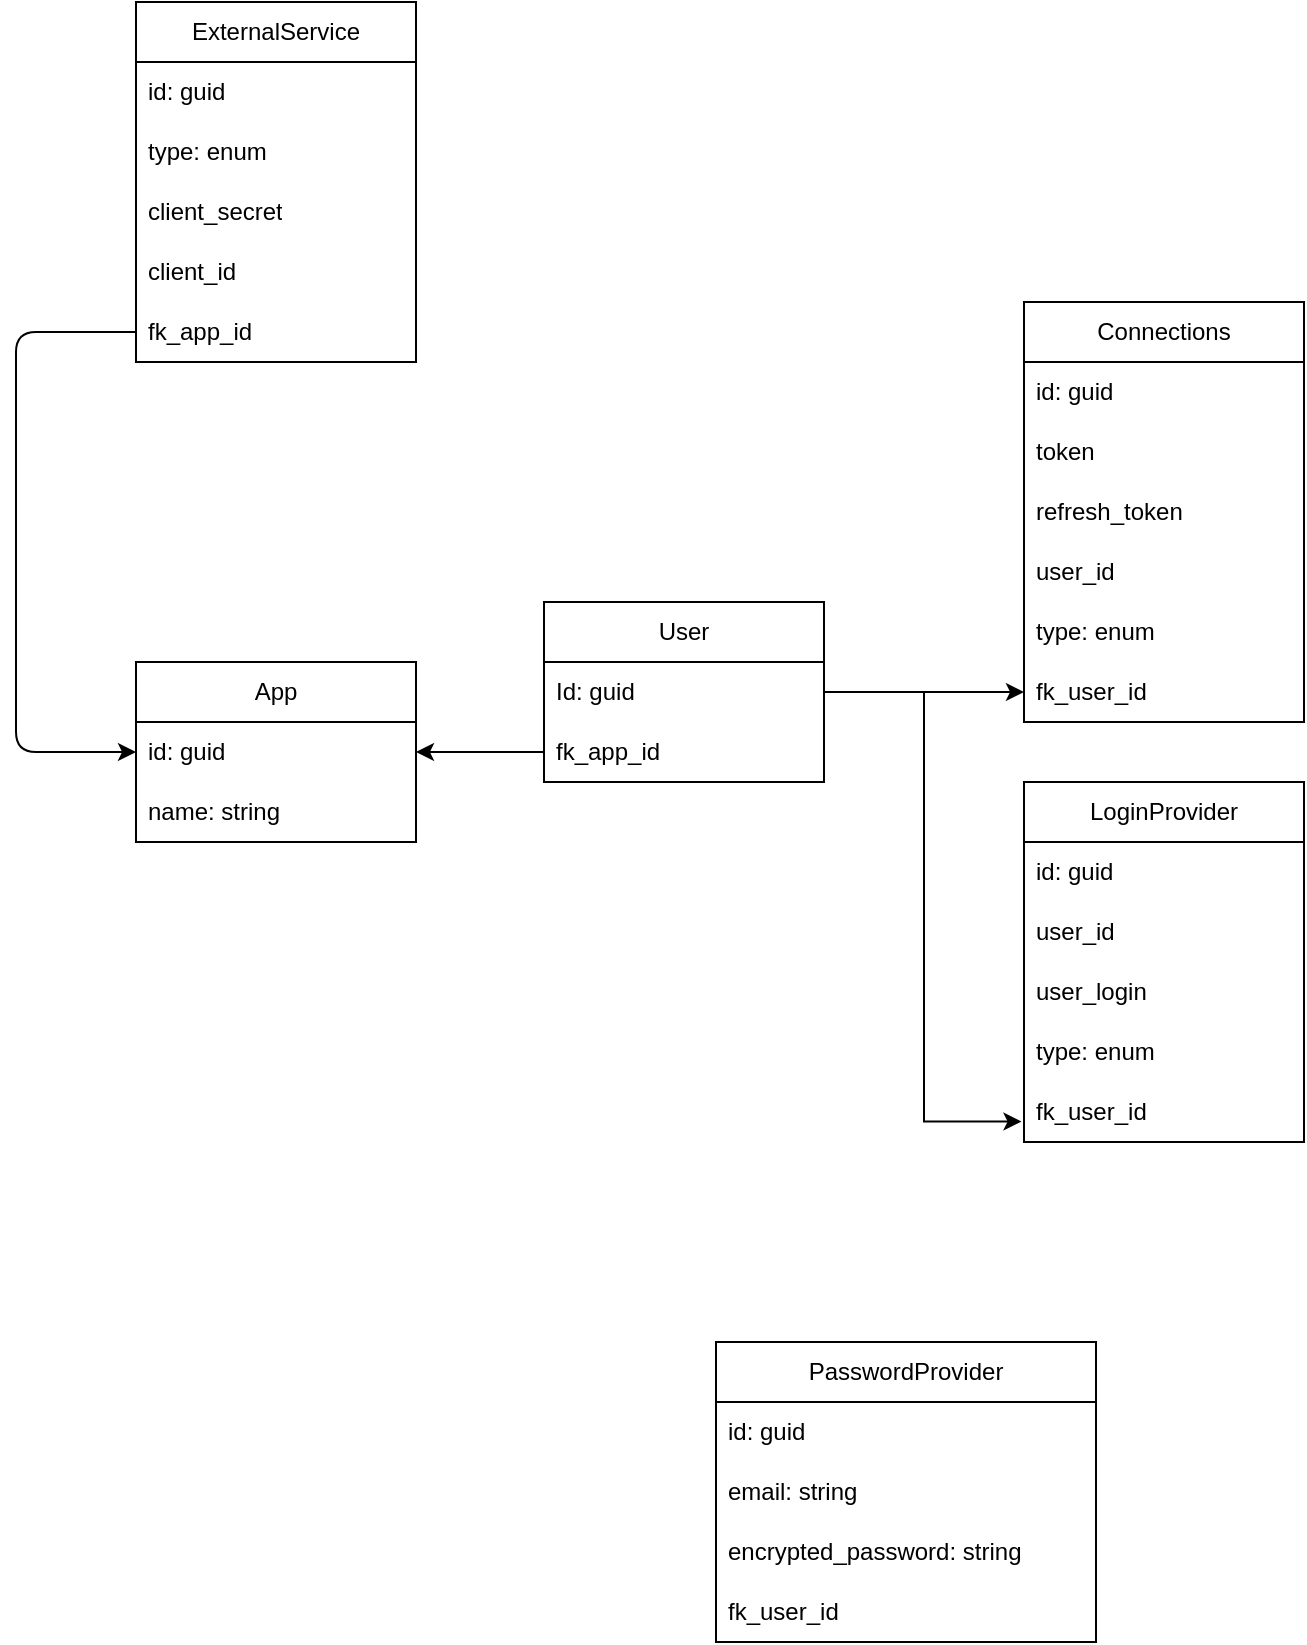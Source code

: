 <mxfile>
    <diagram name="Page-1" id="6fOfa3WoO40T1p2lzRvf">
        <mxGraphModel dx="332" dy="873" grid="1" gridSize="10" guides="1" tooltips="1" connect="1" arrows="1" fold="1" page="1" pageScale="1" pageWidth="827" pageHeight="1169" math="0" shadow="0">
            <root>
                <mxCell id="0"/>
                <mxCell id="1" parent="0"/>
                <mxCell id="CbRgzk-EoUFAEIJ2hbl8-1" value="User" style="swimlane;fontStyle=0;childLayout=stackLayout;horizontal=1;startSize=30;horizontalStack=0;resizeParent=1;resizeParentMax=0;resizeLast=0;collapsible=1;marginBottom=0;whiteSpace=wrap;html=1;" parent="1" vertex="1">
                    <mxGeometry x="354" y="340" width="140" height="90" as="geometry"/>
                </mxCell>
                <mxCell id="CbRgzk-EoUFAEIJ2hbl8-2" value="Id: guid" style="text;strokeColor=none;fillColor=none;align=left;verticalAlign=middle;spacingLeft=4;spacingRight=4;overflow=hidden;points=[[0,0.5],[1,0.5]];portConstraint=eastwest;rotatable=0;whiteSpace=wrap;html=1;" parent="CbRgzk-EoUFAEIJ2hbl8-1" vertex="1">
                    <mxGeometry y="30" width="140" height="30" as="geometry"/>
                </mxCell>
                <mxCell id="CbRgzk-EoUFAEIJ2hbl8-22" value="fk_app_id" style="text;strokeColor=none;fillColor=none;align=left;verticalAlign=middle;spacingLeft=4;spacingRight=4;overflow=hidden;points=[[0,0.5],[1,0.5]];portConstraint=eastwest;rotatable=0;whiteSpace=wrap;html=1;" parent="CbRgzk-EoUFAEIJ2hbl8-1" vertex="1">
                    <mxGeometry y="60" width="140" height="30" as="geometry"/>
                </mxCell>
                <mxCell id="CbRgzk-EoUFAEIJ2hbl8-5" value="Connections" style="swimlane;fontStyle=0;childLayout=stackLayout;horizontal=1;startSize=30;horizontalStack=0;resizeParent=1;resizeParentMax=0;resizeLast=0;collapsible=1;marginBottom=0;whiteSpace=wrap;html=1;" parent="1" vertex="1">
                    <mxGeometry x="594" y="190" width="140" height="210" as="geometry"/>
                </mxCell>
                <mxCell id="CbRgzk-EoUFAEIJ2hbl8-16" value="id: guid" style="text;strokeColor=none;fillColor=none;align=left;verticalAlign=middle;spacingLeft=4;spacingRight=4;overflow=hidden;points=[[0,0.5],[1,0.5]];portConstraint=eastwest;rotatable=0;whiteSpace=wrap;html=1;" parent="CbRgzk-EoUFAEIJ2hbl8-5" vertex="1">
                    <mxGeometry y="30" width="140" height="30" as="geometry"/>
                </mxCell>
                <mxCell id="CbRgzk-EoUFAEIJ2hbl8-6" value="token" style="text;strokeColor=none;fillColor=none;align=left;verticalAlign=middle;spacingLeft=4;spacingRight=4;overflow=hidden;points=[[0,0.5],[1,0.5]];portConstraint=eastwest;rotatable=0;whiteSpace=wrap;html=1;" parent="CbRgzk-EoUFAEIJ2hbl8-5" vertex="1">
                    <mxGeometry y="60" width="140" height="30" as="geometry"/>
                </mxCell>
                <mxCell id="CbRgzk-EoUFAEIJ2hbl8-7" value="refresh_token" style="text;strokeColor=none;fillColor=none;align=left;verticalAlign=middle;spacingLeft=4;spacingRight=4;overflow=hidden;points=[[0,0.5],[1,0.5]];portConstraint=eastwest;rotatable=0;whiteSpace=wrap;html=1;" parent="CbRgzk-EoUFAEIJ2hbl8-5" vertex="1">
                    <mxGeometry y="90" width="140" height="30" as="geometry"/>
                </mxCell>
                <mxCell id="CbRgzk-EoUFAEIJ2hbl8-8" value="user_id" style="text;strokeColor=none;fillColor=none;align=left;verticalAlign=middle;spacingLeft=4;spacingRight=4;overflow=hidden;points=[[0,0.5],[1,0.5]];portConstraint=eastwest;rotatable=0;whiteSpace=wrap;html=1;" parent="CbRgzk-EoUFAEIJ2hbl8-5" vertex="1">
                    <mxGeometry y="120" width="140" height="30" as="geometry"/>
                </mxCell>
                <mxCell id="CbRgzk-EoUFAEIJ2hbl8-17" value="type: enum" style="text;strokeColor=none;fillColor=none;align=left;verticalAlign=middle;spacingLeft=4;spacingRight=4;overflow=hidden;points=[[0,0.5],[1,0.5]];portConstraint=eastwest;rotatable=0;whiteSpace=wrap;html=1;" parent="CbRgzk-EoUFAEIJ2hbl8-5" vertex="1">
                    <mxGeometry y="150" width="140" height="30" as="geometry"/>
                </mxCell>
                <mxCell id="CbRgzk-EoUFAEIJ2hbl8-15" value="fk_user_id" style="text;strokeColor=none;fillColor=none;align=left;verticalAlign=middle;spacingLeft=4;spacingRight=4;overflow=hidden;points=[[0,0.5],[1,0.5]];portConstraint=eastwest;rotatable=0;whiteSpace=wrap;html=1;" parent="CbRgzk-EoUFAEIJ2hbl8-5" vertex="1">
                    <mxGeometry y="180" width="140" height="30" as="geometry"/>
                </mxCell>
                <mxCell id="CbRgzk-EoUFAEIJ2hbl8-9" value="LoginProvider" style="swimlane;fontStyle=0;childLayout=stackLayout;horizontal=1;startSize=30;horizontalStack=0;resizeParent=1;resizeParentMax=0;resizeLast=0;collapsible=1;marginBottom=0;whiteSpace=wrap;html=1;" parent="1" vertex="1">
                    <mxGeometry x="594" y="430" width="140" height="180" as="geometry"/>
                </mxCell>
                <mxCell id="CbRgzk-EoUFAEIJ2hbl8-10" value="id: guid" style="text;strokeColor=none;fillColor=none;align=left;verticalAlign=middle;spacingLeft=4;spacingRight=4;overflow=hidden;points=[[0,0.5],[1,0.5]];portConstraint=eastwest;rotatable=0;whiteSpace=wrap;html=1;" parent="CbRgzk-EoUFAEIJ2hbl8-9" vertex="1">
                    <mxGeometry y="30" width="140" height="30" as="geometry"/>
                </mxCell>
                <mxCell id="CbRgzk-EoUFAEIJ2hbl8-11" value="user_id" style="text;strokeColor=none;fillColor=none;align=left;verticalAlign=middle;spacingLeft=4;spacingRight=4;overflow=hidden;points=[[0,0.5],[1,0.5]];portConstraint=eastwest;rotatable=0;whiteSpace=wrap;html=1;" parent="CbRgzk-EoUFAEIJ2hbl8-9" vertex="1">
                    <mxGeometry y="60" width="140" height="30" as="geometry"/>
                </mxCell>
                <mxCell id="CbRgzk-EoUFAEIJ2hbl8-12" value="user_login" style="text;strokeColor=none;fillColor=none;align=left;verticalAlign=middle;spacingLeft=4;spacingRight=4;overflow=hidden;points=[[0,0.5],[1,0.5]];portConstraint=eastwest;rotatable=0;whiteSpace=wrap;html=1;" parent="CbRgzk-EoUFAEIJ2hbl8-9" vertex="1">
                    <mxGeometry y="90" width="140" height="30" as="geometry"/>
                </mxCell>
                <mxCell id="CbRgzk-EoUFAEIJ2hbl8-18" value="type: enum" style="text;strokeColor=none;fillColor=none;align=left;verticalAlign=middle;spacingLeft=4;spacingRight=4;overflow=hidden;points=[[0,0.5],[1,0.5]];portConstraint=eastwest;rotatable=0;whiteSpace=wrap;html=1;" parent="CbRgzk-EoUFAEIJ2hbl8-9" vertex="1">
                    <mxGeometry y="120" width="140" height="30" as="geometry"/>
                </mxCell>
                <mxCell id="CbRgzk-EoUFAEIJ2hbl8-21" value="fk_user_id" style="text;strokeColor=none;fillColor=none;align=left;verticalAlign=middle;spacingLeft=4;spacingRight=4;overflow=hidden;points=[[0,0.5],[1,0.5]];portConstraint=eastwest;rotatable=0;whiteSpace=wrap;html=1;" parent="CbRgzk-EoUFAEIJ2hbl8-9" vertex="1">
                    <mxGeometry y="150" width="140" height="30" as="geometry"/>
                </mxCell>
                <mxCell id="CbRgzk-EoUFAEIJ2hbl8-27" style="edgeStyle=orthogonalEdgeStyle;rounded=0;orthogonalLoop=1;jettySize=auto;html=1;" parent="1" source="CbRgzk-EoUFAEIJ2hbl8-2" target="CbRgzk-EoUFAEIJ2hbl8-15" edge="1">
                    <mxGeometry relative="1" as="geometry"/>
                </mxCell>
                <mxCell id="CbRgzk-EoUFAEIJ2hbl8-28" style="edgeStyle=orthogonalEdgeStyle;rounded=0;orthogonalLoop=1;jettySize=auto;html=1;exitX=1;exitY=0.5;exitDx=0;exitDy=0;entryX=-0.009;entryY=0.66;entryDx=0;entryDy=0;entryPerimeter=0;" parent="1" source="CbRgzk-EoUFAEIJ2hbl8-2" target="CbRgzk-EoUFAEIJ2hbl8-21" edge="1">
                    <mxGeometry relative="1" as="geometry"/>
                </mxCell>
                <mxCell id="2" value="App" style="swimlane;fontStyle=0;childLayout=stackLayout;horizontal=1;startSize=30;horizontalStack=0;resizeParent=1;resizeParentMax=0;resizeLast=0;collapsible=1;marginBottom=0;whiteSpace=wrap;html=1;" parent="1" vertex="1">
                    <mxGeometry x="150" y="370" width="140" height="90" as="geometry"/>
                </mxCell>
                <mxCell id="3" value="id: guid" style="text;strokeColor=none;fillColor=none;align=left;verticalAlign=middle;spacingLeft=4;spacingRight=4;overflow=hidden;points=[[0,0.5],[1,0.5]];portConstraint=eastwest;rotatable=0;whiteSpace=wrap;html=1;" parent="2" vertex="1">
                    <mxGeometry y="30" width="140" height="30" as="geometry"/>
                </mxCell>
                <mxCell id="4" value="name: string" style="text;strokeColor=none;fillColor=none;align=left;verticalAlign=middle;spacingLeft=4;spacingRight=4;overflow=hidden;points=[[0,0.5],[1,0.5]];portConstraint=eastwest;rotatable=0;whiteSpace=wrap;html=1;" parent="2" vertex="1">
                    <mxGeometry y="60" width="140" height="30" as="geometry"/>
                </mxCell>
                <mxCell id="8" value="ExternalService" style="swimlane;fontStyle=0;childLayout=stackLayout;horizontal=1;startSize=30;horizontalStack=0;resizeParent=1;resizeParentMax=0;resizeLast=0;collapsible=1;marginBottom=0;whiteSpace=wrap;html=1;" parent="1" vertex="1">
                    <mxGeometry x="150" y="40" width="140" height="180" as="geometry"/>
                </mxCell>
                <mxCell id="9" value="id: guid" style="text;strokeColor=none;fillColor=none;align=left;verticalAlign=middle;spacingLeft=4;spacingRight=4;overflow=hidden;points=[[0,0.5],[1,0.5]];portConstraint=eastwest;rotatable=0;whiteSpace=wrap;html=1;" parent="8" vertex="1">
                    <mxGeometry y="30" width="140" height="30" as="geometry"/>
                </mxCell>
                <mxCell id="11" value="type: enum" style="text;strokeColor=none;fillColor=none;align=left;verticalAlign=middle;spacingLeft=4;spacingRight=4;overflow=hidden;points=[[0,0.5],[1,0.5]];portConstraint=eastwest;rotatable=0;whiteSpace=wrap;html=1;" parent="8" vertex="1">
                    <mxGeometry y="60" width="140" height="30" as="geometry"/>
                </mxCell>
                <mxCell id="12" value="client_secret" style="text;strokeColor=none;fillColor=none;align=left;verticalAlign=middle;spacingLeft=4;spacingRight=4;overflow=hidden;points=[[0,0.5],[1,0.5]];portConstraint=eastwest;rotatable=0;whiteSpace=wrap;html=1;" parent="8" vertex="1">
                    <mxGeometry y="90" width="140" height="30" as="geometry"/>
                </mxCell>
                <mxCell id="13" value="client_id" style="text;strokeColor=none;fillColor=none;align=left;verticalAlign=middle;spacingLeft=4;spacingRight=4;overflow=hidden;points=[[0,0.5],[1,0.5]];portConstraint=eastwest;rotatable=0;whiteSpace=wrap;html=1;" parent="8" vertex="1">
                    <mxGeometry y="120" width="140" height="30" as="geometry"/>
                </mxCell>
                <mxCell id="17" value="fk_app_id" style="text;strokeColor=none;fillColor=none;align=left;verticalAlign=middle;spacingLeft=4;spacingRight=4;overflow=hidden;points=[[0,0.5],[1,0.5]];portConstraint=eastwest;rotatable=0;whiteSpace=wrap;html=1;" parent="8" vertex="1">
                    <mxGeometry y="150" width="140" height="30" as="geometry"/>
                </mxCell>
                <mxCell id="16" style="edgeStyle=none;html=1;exitX=0;exitY=0.5;exitDx=0;exitDy=0;entryX=1;entryY=0.5;entryDx=0;entryDy=0;" parent="1" source="CbRgzk-EoUFAEIJ2hbl8-22" target="3" edge="1">
                    <mxGeometry relative="1" as="geometry"/>
                </mxCell>
                <mxCell id="19" style="edgeStyle=none;html=1;exitX=0;exitY=0.5;exitDx=0;exitDy=0;entryX=0;entryY=0.5;entryDx=0;entryDy=0;" parent="1" source="17" target="3" edge="1">
                    <mxGeometry relative="1" as="geometry">
                        <Array as="points">
                            <mxPoint x="90" y="205"/>
                            <mxPoint x="90" y="415"/>
                        </Array>
                    </mxGeometry>
                </mxCell>
                <mxCell id="20" value="PasswordProvider" style="swimlane;fontStyle=0;childLayout=stackLayout;horizontal=1;startSize=30;horizontalStack=0;resizeParent=1;resizeParentMax=0;resizeLast=0;collapsible=1;marginBottom=0;whiteSpace=wrap;html=1;" vertex="1" parent="1">
                    <mxGeometry x="440" y="710" width="190" height="150" as="geometry"/>
                </mxCell>
                <mxCell id="21" value="id: guid" style="text;strokeColor=none;fillColor=none;align=left;verticalAlign=middle;spacingLeft=4;spacingRight=4;overflow=hidden;points=[[0,0.5],[1,0.5]];portConstraint=eastwest;rotatable=0;whiteSpace=wrap;html=1;" vertex="1" parent="20">
                    <mxGeometry y="30" width="190" height="30" as="geometry"/>
                </mxCell>
                <mxCell id="22" value="email: string" style="text;strokeColor=none;fillColor=none;align=left;verticalAlign=middle;spacingLeft=4;spacingRight=4;overflow=hidden;points=[[0,0.5],[1,0.5]];portConstraint=eastwest;rotatable=0;whiteSpace=wrap;html=1;" vertex="1" parent="20">
                    <mxGeometry y="60" width="190" height="30" as="geometry"/>
                </mxCell>
                <mxCell id="23" value="encrypted_password: string" style="text;strokeColor=none;fillColor=none;align=left;verticalAlign=middle;spacingLeft=4;spacingRight=4;overflow=hidden;points=[[0,0.5],[1,0.5]];portConstraint=eastwest;rotatable=0;whiteSpace=wrap;html=1;" vertex="1" parent="20">
                    <mxGeometry y="90" width="190" height="30" as="geometry"/>
                </mxCell>
                <mxCell id="25" value="fk_user_id" style="text;strokeColor=none;fillColor=none;align=left;verticalAlign=middle;spacingLeft=4;spacingRight=4;overflow=hidden;points=[[0,0.5],[1,0.5]];portConstraint=eastwest;rotatable=0;whiteSpace=wrap;html=1;" vertex="1" parent="20">
                    <mxGeometry y="120" width="190" height="30" as="geometry"/>
                </mxCell>
            </root>
        </mxGraphModel>
    </diagram>
</mxfile>